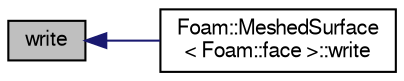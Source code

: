 digraph "write"
{
  bgcolor="transparent";
  edge [fontname="FreeSans",fontsize="10",labelfontname="FreeSans",labelfontsize="10"];
  node [fontname="FreeSans",fontsize="10",shape=record];
  rankdir="LR";
  Node1 [label="write",height=0.2,width=0.4,color="black", fillcolor="grey75", style="filled" fontcolor="black"];
  Node1 -> Node2 [dir="back",color="midnightblue",fontsize="10",style="solid",fontname="FreeSans"];
  Node2 [label="Foam::MeshedSurface\l\< Foam::face \>::write",height=0.2,width=0.4,color="black",URL="$a01422.html#a5cf9d1a8c08e045a6bbcab04a3ec2d79",tooltip="Generic write routine. Chooses writer based on extension. "];
}
